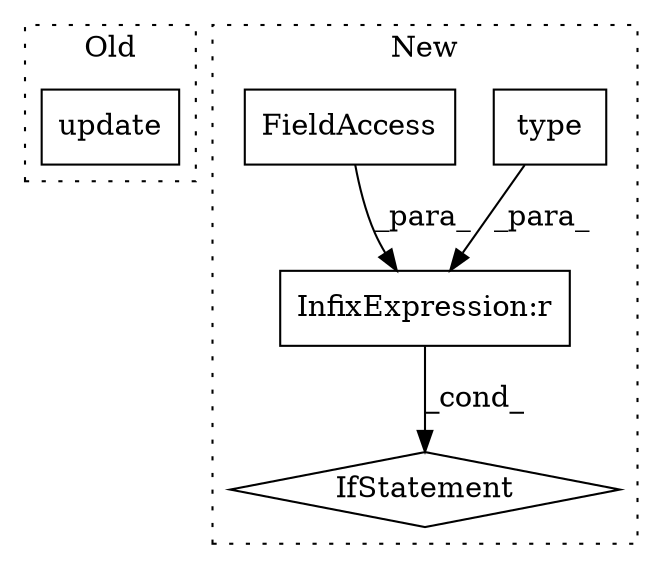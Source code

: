 digraph G {
subgraph cluster0 {
1 [label="update" a="32" s="2374,2403" l="7,1" shape="box"];
label = "Old";
style="dotted";
}
subgraph cluster1 {
2 [label="type" a="32" s="2554,2580" l="5,1" shape="box"];
3 [label="IfStatement" a="25" s="2550,2589" l="4,2" shape="diamond"];
4 [label="InfixExpression:r" a="27" s="2581" l="4" shape="box"];
5 [label="FieldAccess" a="22" s="2585" l="4" shape="box"];
label = "New";
style="dotted";
}
2 -> 4 [label="_para_"];
4 -> 3 [label="_cond_"];
5 -> 4 [label="_para_"];
}